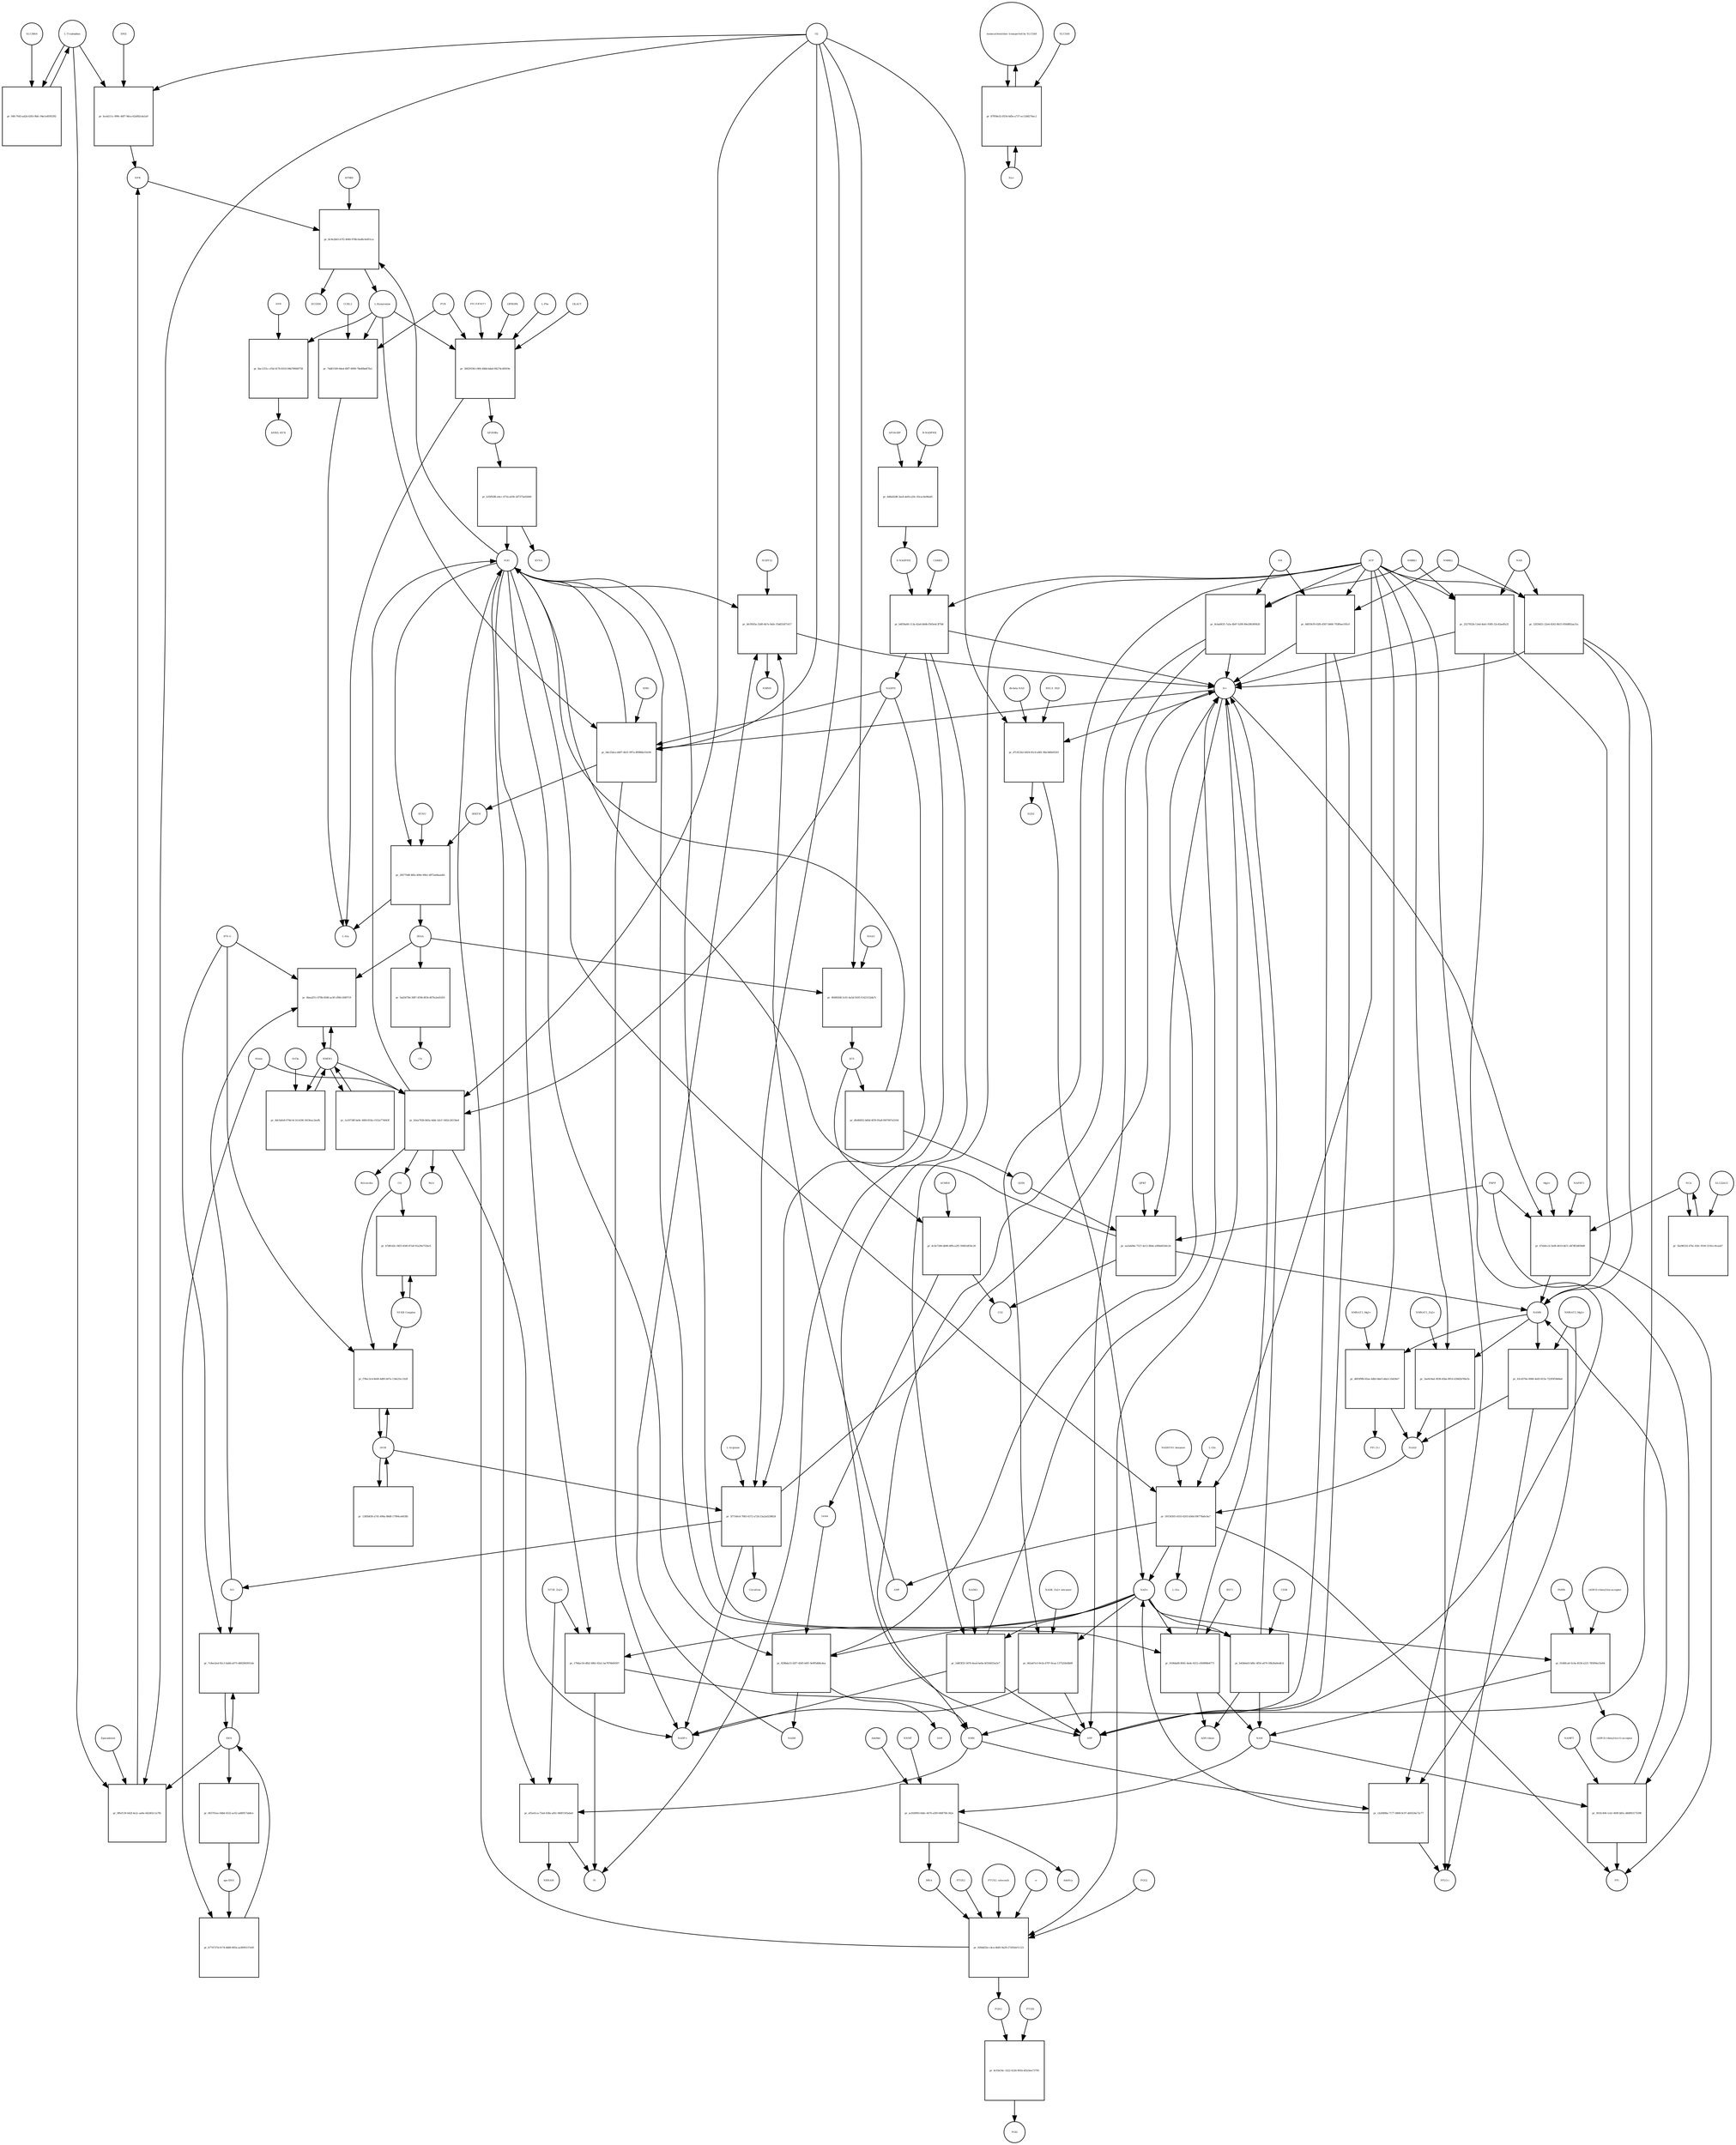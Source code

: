 strict digraph  {
"L-Tryptophan" [annotation="urn_miriam_obo.chebi_CHEBI%3A57912", bipartite=0, cls="simple chemical", fontsize=4, label="L-Tryptophan", shape=circle];
"pr_04fc7643-ad2d-4303-9bfc-94e1e8595292" [annotation="", bipartite=1, cls=process, fontsize=4, label="pr_04fc7643-ad2d-4303-9bfc-94e1e8595292", shape=square];
SLC36A4 [annotation=urn_miriam_uniprot_Q6YBV0, bipartite=0, cls=macromolecule, fontsize=4, label=SLC36A4, shape=circle];
"pr_bceb211c-999c-46f7-9dca-62af82cda1a9" [annotation="", bipartite=1, cls=process, fontsize=4, label="pr_bceb211c-999c-46f7-9dca-62af82cda1a9", shape=square];
NFK [annotation="urn_miriam_obo.chebi_CHEBI%3A18377", bipartite=0, cls="simple chemical", fontsize=4, label=NFK, shape=circle];
IDO2 [annotation=urn_miriam_uniprot_Q6ZQW0, bipartite=0, cls=macromolecule, fontsize=4, label=IDO2, shape=circle];
O2 [annotation="urn_miriam_obo.chebi_CHEBI%3A15379", bipartite=0, cls="simple chemical", fontsize=4, label=O2, shape=circle];
"pr_0ffef130-b42f-4e2c-ae6e-0d2402c1a7fb" [annotation="", bipartite=1, cls=process, fontsize=4, label="pr_0ffef130-b42f-4e2c-ae6e-0d2402c1a7fb", shape=square];
IDO1 [annotation=urn_miriam_uniprot_P14902, bipartite=0, cls=complex, fontsize=4, label=IDO1, shape=circle];
Epacadostat [annotation="", bipartite=0, cls="simple chemical", fontsize=4, label=Epacadostat, shape=circle];
"pr_8c9e2b63-b7f2-4940-978b-6ad6c0e851ca" [annotation="", bipartite=1, cls=process, fontsize=4, label="pr_8c9e2b63-b7f2-4940-978b-6ad6c0e851ca", shape=square];
"L-Kynurenine" [annotation="urn_miriam_obo.chebi_CHEBI%3A16946", bipartite=0, cls="simple chemical", fontsize=4, label="L-Kynurenine", shape=circle];
AFMID [annotation=urn_miriam_uniprot_Q63HM1, bipartite=0, cls=macromolecule, fontsize=4, label=AFMID, shape=circle];
H2O [annotation="urn_miriam_obo.chebi_CHEBI%3A15377", bipartite=0, cls="simple chemical", fontsize=4, label=H2O, shape=circle];
HCOOH [annotation="urn_miriam_obo.chebi_CHEBI%3A30751", bipartite=0, cls="simple chemical", fontsize=4, label=HCOOH, shape=circle];
"pr_5602919d-c966-49dd-bda6-84274c40919e" [annotation="", bipartite=1, cls=process, fontsize=4, label="pr_5602919d-c966-49dd-bda6-84274c40919e", shape=square];
"AP-DOBu" [annotation="urn_miriam_obo.chebi_CHEBI%3A17442", bipartite=0, cls="simple chemical", fontsize=4, label="AP-DOBu", shape=circle];
"PXLP-KYAT1" [annotation="urn_miriam_uniprot_Q16773|urn_miriam_obo.chebi_CHEBI%3A18405", bipartite=0, cls="complex multimer", fontsize=4, label="PXLP-KYAT1", shape=circle];
I3PROPA [annotation="urn_miriam_obo.chebi_CHEBI%3A43580", bipartite=0, cls=macromolecule, fontsize=4, label=I3PROPA, shape=circle];
"L-Phe" [annotation="urn_miriam_obo.chebi_CHEBI%3A58095", bipartite=0, cls="simple chemical", fontsize=4, label="L-Phe", shape=circle];
I3LACT [annotation="urn_miriam_obo.chebi_CHEBI%3A55528", bipartite=0, cls=macromolecule, fontsize=4, label=I3LACT, shape=circle];
PYR [annotation="urn_miriam_obo.chebi_CHEBI%3A15361", bipartite=0, cls="simple chemical", fontsize=4, label=PYR, shape=circle];
"L-Ala" [annotation="urn_miriam_obo.chebi_CHEBI%3A57972", bipartite=0, cls="simple chemical", fontsize=4, label="L-Ala", shape=circle];
"pr_74d01509-64ed-49f7-8090-78e80bd47fa1" [annotation="", bipartite=1, cls=process, fontsize=4, label="pr_74d01509-64ed-49f7-8090-78e80bd47fa1", shape=square];
CCBL2 [annotation=urn_miriam_uniprot_Q6YP21, bipartite=0, cls="macromolecule multimer", fontsize=4, label=CCBL2, shape=circle];
"pr_b35f928f-e4cc-471b-a036-3d7375a92606" [annotation="", bipartite=1, cls=process, fontsize=4, label="pr_b35f928f-e4cc-471b-a036-3d7375a92606", shape=square];
KYNA [annotation="urn_miriam_obo.chebi_CHEBI%3A18344", bipartite=0, cls="simple chemical", fontsize=4, label=KYNA, shape=circle];
"pr_0dc25dce-dd07-4b31-997a-8f986bc01e94" [annotation="", bipartite=1, cls=process, fontsize=4, label="pr_0dc25dce-dd07-4b31-997a-8f986bc01e94", shape=square];
"3HKYN" [annotation="urn_miriam_obo.chebi_CHEBI%3A17380", bipartite=0, cls="simple chemical", fontsize=4, label="3HKYN", shape=circle];
KMO [annotation=urn_miriam_uniprot_O15229, bipartite=0, cls=macromolecule, fontsize=4, label=KMO, shape=circle];
NADPH [annotation="urn_miriam_obo.chebi_CHEBI%3A16474", bipartite=0, cls="simple chemical", fontsize=4, label=NADPH, shape=circle];
"H+" [annotation="urn_miriam_obo.chebi_CHEBI%3A15378", bipartite=0, cls="simple chemical", fontsize=4, label="H+", shape=circle];
"NADP+" [annotation="urn_miriam_obo.chebi_CHEBI%3A18009", bipartite=0, cls="simple chemical", fontsize=4, label="NADP+", shape=circle];
"pr_2fb770d8-46fa-400e-90b1-d972a64aaeb5" [annotation="", bipartite=1, cls=process, fontsize=4, label="pr_2fb770d8-46fa-400e-90b1-d972a64aaeb5", shape=square];
"3HAA" [annotation="urn_miriam_obo.chebi_CHEBI%3A15793", bipartite=0, cls="simple chemical", fontsize=4, label="3HAA", shape=circle];
KYNU [annotation=urn_miriam_uniprot_Q16719, bipartite=0, cls="macromolecule multimer", fontsize=4, label=KYNU, shape=circle];
"pr_0fd49208-5c01-4a5d-9105-f1423152da7c" [annotation="", bipartite=1, cls=process, fontsize=4, label="pr_0fd49208-5c01-4a5d-9105-f1423152da7c", shape=square];
ACS [annotation="urn_miriam_obo.chebi_CHEBI%3A29044", bipartite=0, cls="simple chemical", fontsize=4, label=ACS, shape=circle];
HAAO [annotation=urn_miriam_uniprot_P46952, bipartite=0, cls=macromolecule, fontsize=4, label=HAAO, shape=circle];
"pr_dc4e7286-db96-4ffb-a2f5-59481df54c26" [annotation="", bipartite=1, cls=process, fontsize=4, label="pr_dc4e7286-db96-4ffb-a2f5-59481df54c26", shape=square];
"2AMA" [annotation="urn_miriam_obo.chebi_CHEBI%3A15745", bipartite=0, cls="simple chemical", fontsize=4, label="2AMA", shape=circle];
ACMSD [annotation=urn_miriam_uniprot_Q8TDX5, bipartite=0, cls="macromolecule multimer", fontsize=4, label=ACMSD, shape=circle];
CO2 [annotation="urn_miriam_obo.chebi_CHEBI%3A16526", bipartite=0, cls="simple chemical", fontsize=4, label=CO2, shape=circle];
"pr_829bda15-02f7-4505-b0f1-9e9f5d68cdea" [annotation="", bipartite=1, cls=process, fontsize=4, label="pr_829bda15-02f7-4505-b0f1-9e9f5d68cdea", shape=square];
"2AM" [annotation="urn_miriam_obo.chebi_CHEBI%3A16886", bipartite=0, cls="simple chemical", fontsize=4, label="2AM", shape=circle];
"NAD+" [annotation="urn_miriam_obo.chebi_CHEBI%3A57540", bipartite=0, cls="simple chemical", fontsize=4, label="NAD+", shape=circle];
NADH [annotation="urn_miriam_obo.chebi_CHEBI%3A57945", bipartite=0, cls="simple chemical", fontsize=4, label=NADH, shape=circle];
"pr_dfe86852-b60d-4f39-95a8-f497007a5164" [annotation="", bipartite=1, cls=process, fontsize=4, label="pr_dfe86852-b60d-4f39-95a8-f497007a5164", shape=square];
QUIN [annotation="urn_miriam_obo.chebi_CHEBI%3A16675", bipartite=0, cls="simple chemical", fontsize=4, label=QUIN, shape=circle];
"pr_8ac1251c-cf5d-4176-8310-04b70f669758" [annotation="", bipartite=1, cls=process, fontsize=4, label="pr_8ac1251c-cf5d-4176-8310-04b70f669758", shape=square];
AHR [annotation=urn_miriam_uniprot_P35869, bipartite=0, cls=macromolecule, fontsize=4, label=AHR, shape=circle];
"AHR/L-KYN" [annotation="", bipartite=0, cls=complex, fontsize=4, label="AHR/L-KYN", shape=circle];
"pr_7c8ee2ed-92c3-4a8d-a075-d692963051de" [annotation="", bipartite=1, cls=process, fontsize=4, label="pr_7c8ee2ed-92c3-4a8d-a075-d692963051de", shape=square];
NO [annotation="urn_miriam_obo.chebi_CHEBI%3A16480", bipartite=0, cls="simple chemical", fontsize=4, label=NO, shape=circle];
"IFN-G" [annotation=urn_miriam_uniprot_Q14609, bipartite=0, cls=macromolecule, fontsize=4, label="IFN-G", shape=circle];
iNOS [annotation=urn_miriam_uniprot_P35228, bipartite=0, cls=macromolecule, fontsize=4, label=iNOS, shape=circle];
"pr_f78ec3c4-8e60-4d95-b07a-134e25cc1b3f" [annotation="", bipartite=1, cls=process, fontsize=4, label="pr_f78ec3c4-8e60-4d95-b07a-134e25cc1b3f", shape=square];
"Nf-KB Complex" [annotation="urn_miriam_uniprot_P19838|urn_miriam_uniprot_Q04206|urn_miriam_uniprot_Q00653", bipartite=0, cls=complex, fontsize=4, label="Nf-KB Complex", shape=circle];
CO [annotation="urn_miriam_obo.chebi_CHEBI%3A17245", bipartite=0, cls="simple chemical", fontsize=4, label=CO, shape=circle];
"L-Arginine" [annotation="urn_miriam_obo.chebi_CHEBI%3A16467", bipartite=0, cls="simple chemical", fontsize=4, label="L-Arginine", shape=circle];
"pr_5f7140cd-7083-4372-a72d-23a2a0238624" [annotation="", bipartite=1, cls=process, fontsize=4, label="pr_5f7140cd-7083-4372-a72d-23a2a0238624", shape=square];
Citrulline [annotation="urn_miriam_obo.chebi_CHEBI%3A16349", bipartite=0, cls="simple chemical", fontsize=4, label=Citrulline, shape=circle];
"pr_1385b830-a741-496a-88d8-17994ce603fb" [annotation="", bipartite=1, cls=process, fontsize=4, label="pr_1385b830-a741-496a-88d8-17994ce603fb", shape=square];
"pr_063701ee-0dbd-4532-ac62-ad4f817ab8ce" [annotation="", bipartite=1, cls=process, fontsize=4, label="pr_063701ee-0dbd-4532-ac62-ad4f817ab8ce", shape=square];
"apo-IDO1" [annotation=urn_miriam_uniprot_P14902, bipartite=0, cls=macromolecule, fontsize=4, label="apo-IDO1", shape=circle];
"R-NADPHX" [annotation="urn_miriam_obo.chebi_CHEBI%3A64085", bipartite=0, cls="simple chemical", fontsize=4, label="R-NADPHX", shape=circle];
"pr_6d8a82d8-3aa4-4ef4-a20c-93cac6e96ed5" [annotation="", bipartite=1, cls=process, fontsize=4, label="pr_6d8a82d8-3aa4-4ef4-a20c-93cac6e96ed5", shape=square];
"S-NADPHX" [annotation="urn_miriam_obo.chebi_CHEBI%3A64084", bipartite=0, cls="simple chemical", fontsize=4, label="S-NADPHX", shape=circle];
APOA1BP [annotation=urn_miriam_uniprot_O95544, bipartite=0, cls="macromolecule multimer", fontsize=4, label=APOA1BP, shape=circle];
"pr_b4f56a66-113a-42a6-bb0b-f565e4c3f7b8" [annotation="", bipartite=1, cls=process, fontsize=4, label="pr_b4f56a66-113a-42a6-bb0b-f565e4c3f7b8", shape=square];
CARKD [annotation=urn_miriam_uniprot_Q8IW45, bipartite=0, cls=macromolecule, fontsize=4, label=CARKD, shape=circle];
ATP [annotation="urn_miriam_obo.chebi_CHEBI%3A30616", bipartite=0, cls="simple chemical", fontsize=4, label=ATP, shape=circle];
ADP [annotation="urn_miriam_obo.chebi_CHEBI%3A456216", bipartite=0, cls="simple chemical", fontsize=4, label=ADP, shape=circle];
Pi [annotation="urn_miriam_obo.chebi_CHEBI%3A18367", bipartite=0, cls="simple chemical", fontsize=4, label=Pi, shape=circle];
"pr_1d6f3f25-5676-4ea4-be9a-bf104023a5e7" [annotation="", bipartite=1, cls=process, fontsize=4, label="pr_1d6f3f25-5676-4ea4-be9a-bf104023a5e7", shape=square];
NADK2 [annotation=urn_miriam_uniprot_Q4G0N4, bipartite=0, cls="macromolecule multimer", fontsize=4, label=NADK2, shape=circle];
NAMN [annotation="urn_miriam_obo.chebi_CHEBI%3A15763", bipartite=0, cls="simple chemical", fontsize=4, label=NAMN, shape=circle];
"pr_d693f9fb-65ae-4db3-bbe5-dda1c1b436e7" [annotation="", bipartite=1, cls=process, fontsize=4, label="pr_d693f9fb-65ae-4db3-bbe5-dda1c1b436e7", shape=square];
NAAD [annotation="urn_miriam_obo.chebi_CHEBI%3A18304", bipartite=0, cls="simple chemical", fontsize=4, label=NAAD, shape=circle];
"NMNAT3_Mg2+" [annotation="urn_miriam_uniprot_Q96T66|urn_miriam_obo.chebi_CHEBI%3A18420", bipartite=0, cls="complex multimer", fontsize=4, label="NMNAT3_Mg2+", shape=circle];
"PPi (3-)" [annotation="urn_miriam_obo.chebi_CHEBI%3A33019", bipartite=0, cls="simple chemical", fontsize=4, label="PPi (3-)", shape=circle];
"pr_63c4576e-0060-4e83-815e-72295f58d4a6" [annotation="", bipartite=1, cls=process, fontsize=4, label="pr_63c4576e-0060-4e83-815e-72295f58d4a6", shape=square];
"NMNAT2_Mg2+" [annotation="urn_miriam_uniprot_Q9BZQ4|urn_miriam_obo.chebi_CHEBI%3A18420", bipartite=0, cls=complex, fontsize=4, label="NMNAT2_Mg2+", shape=circle];
"PPi(3-)" [annotation="urn_miriam_obo.chebi_CHEBI%3A33019", bipartite=0, cls="simple chemical", fontsize=4, label="PPi(3-)", shape=circle];
NAR [annotation="urn_miriam_obo.chebi_CHEBI%3A58527", bipartite=0, cls="simple chemical", fontsize=4, label=NAR, shape=circle];
"pr_2527922b-13ed-4ab1-9385-52c42aeffa31" [annotation="", bipartite=1, cls=process, fontsize=4, label="pr_2527922b-13ed-4ab1-9385-52c42aeffa31", shape=square];
NMRK1 [annotation=urn_miriam_uniprot_Q9NWW6, bipartite=0, cls=macromolecule, fontsize=4, label=NMRK1, shape=circle];
"pr_52f20d21-22e4-4242-8b15-050df82aa31a" [annotation="", bipartite=1, cls=process, fontsize=4, label="pr_52f20d21-22e4-4242-8b15-050df82aa31a", shape=square];
NMRK2 [annotation=urn_miriam_uniprot_Q9NPI5, bipartite=0, cls=macromolecule, fontsize=4, label=NMRK2, shape=circle];
"pr_59154305-4103-4203-b56d-f06778a6c8a7" [annotation="", bipartite=1, cls=process, fontsize=4, label="pr_59154305-4103-4203-b56d-f06778a6c8a7", shape=square];
"NADSYN1 hexamer" [annotation=urn_miriam_uniprot_Q6IA69, bipartite=0, cls="macromolecule multimer", fontsize=4, label="NADSYN1 hexamer", shape=circle];
"L-Gln" [annotation="urn_miriam_obo.chebi_CHEBI%3A58359", bipartite=0, cls="simple chemical", fontsize=4, label="L-Gln", shape=circle];
"L-Glu" [annotation="urn_miriam_obo.chebi_CHEBI%3A29985", bipartite=0, cls="simple chemical", fontsize=4, label="L-Glu", shape=circle];
AMP [annotation="urn_miriam_obo.chebi_CHEBI%3A16027", bipartite=0, cls="simple chemical", fontsize=4, label=AMP, shape=circle];
PPi [annotation="urn_miriam_obo.chebi_CHEBI%3A29888", bipartite=0, cls="simple chemical", fontsize=4, label=PPi, shape=circle];
NMN [annotation="urn_miriam_obo.chebi_CHEBI%3A14649", bipartite=0, cls="simple chemical", fontsize=4, label=NMN, shape=circle];
"pr_cb26898a-7177-4968-9c97-dd5024a72c77" [annotation="", bipartite=1, cls=process, fontsize=4, label="pr_cb26898a-7177-4968-9c97-dd5024a72c77", shape=square];
NR [annotation="urn_miriam_obo.chebi_CHEBI%3A15927", bipartite=0, cls="simple chemical", fontsize=4, label=NR, shape=circle];
"pr_8cba0635-7a5e-4b97-b39f-89e286300420" [annotation="", bipartite=1, cls=process, fontsize=4, label="pr_8cba0635-7a5e-4b97-b39f-89e286300420", shape=square];
"pr_0d059cf9-02f6-4567-b066-793f6ee195c0" [annotation="", bipartite=1, cls=process, fontsize=4, label="pr_0d059cf9-02f6-4567-b066-793f6ee195c0", shape=square];
NCA [annotation="urn_miriam_obo.chebi_CHEBI%3A32544", bipartite=0, cls="simple chemical", fontsize=4, label=NCA, shape=circle];
"pr_47eb0ccb-5e06-4610-bb7c-d478f3d058d9" [annotation="", bipartite=1, cls=process, fontsize=4, label="pr_47eb0ccb-5e06-4610-bb7c-d478f3d058d9", shape=square];
NAPRT1 [annotation=urn_miriam_uniprot_Q6XQN6, bipartite=0, cls="macromolecule multimer", fontsize=4, label=NAPRT1, shape=circle];
"Mg2+" [annotation="urn_miriam_obo.chebi_CHEBI%3A18420", bipartite=0, cls="simple chemical", fontsize=4, label="Mg2+", shape=circle];
PRPP [annotation="urn_miriam_obo.chebi_CHEBI%3A17111", bipartite=0, cls="simple chemical", fontsize=4, label=PRPP, shape=circle];
"pr_01d6fca6-5c0a-4534-a221-785f94a15e64" [annotation="", bipartite=1, cls=process, fontsize=4, label="pr_01d6fca6-5c0a-4534-a221-785f94a15e64", shape=square];
NAM [annotation="urn_miriam_obo.chebi_CHEBI%3A17154", bipartite=0, cls="simple chemical", fontsize=4, label=NAM, shape=circle];
PARPs [annotation="urn_miriam_uniprot_Q8N5Y8|urn_miriam_uniprot_Q53GL7|urn_miriam_uniprot_Q8IXQ6", bipartite=0, cls=macromolecule, fontsize=4, label=PARPs, shape=circle];
"(ADP-D-ribosyl)(n)-acceptor" [annotation="urn_miriam_obo.chebi_CHEBI%3A133202", bipartite=0, cls="simple chemical", fontsize=4, label="(ADP-D-ribosyl)(n)-acceptor", shape=circle];
"(ADP-D-ribosyl)(n+1)-acceptor" [annotation="urn_miriam_obo.chebi_CHEBI%3A133203", bipartite=0, cls="simple chemical", fontsize=4, label="(ADP-D-ribosyl)(n+1)-acceptor", shape=circle];
"pr_001fc494-1cb1-469f-b85c-d8d993175598" [annotation="", bipartite=1, cls=process, fontsize=4, label="pr_001fc494-1cb1-469f-b85c-d8d993175598", shape=square];
NAMPT [annotation=urn_miriam_uniprot_P43490, bipartite=0, cls=macromolecule, fontsize=4, label=NAMPT, shape=circle];
"pr_ac820993-64dc-4476-a5f9-046f70fc342e" [annotation="", bipartite=1, cls=process, fontsize=4, label="pr_ac820993-64dc-4476-a5f9-046f70fc342e", shape=square];
MNA [annotation="urn_miriam_obo.chebi_CHEBI%3A16797", bipartite=0, cls="simple chemical", fontsize=4, label=MNA, shape=circle];
NNMT [annotation=urn_miriam_uniprot_P40261, bipartite=0, cls=macromolecule, fontsize=4, label=NNMT, shape=circle];
AdoMet [annotation="urn_miriam_obo.chebi_CHEBI%3A15414", bipartite=0, cls="simple chemical", fontsize=4, label=AdoMet, shape=circle];
AdoHcy [annotation="urn_miriam_obo.chebi_CHEBI%3A16680", bipartite=0, cls="simple chemical", fontsize=4, label=AdoHcy, shape=circle];
"pr_aa3ab04e-7527-4e12-8b4e-a90bd41b6c2b" [annotation="", bipartite=1, cls=process, fontsize=4, label="pr_aa3ab04e-7527-4e12-8b4e-a90bd41b6c2b", shape=square];
QPRT [annotation=urn_miriam_uniprot_Q15274, bipartite=0, cls=macromolecule, fontsize=4, label=QPRT, shape=circle];
"pr_062a67e3-9e1b-4797-8caa-137525fe8b09" [annotation="", bipartite=1, cls=process, fontsize=4, label="pr_062a67e3-9e1b-4797-8caa-137525fe8b09", shape=square];
"NADK_Zn2+ tetramer" [annotation="urn_miriam_uniprot_O95544|urn_miriam_obo.chebi_CHEBI%3A29105", bipartite=0, cls="complex multimer", fontsize=4, label="NADK_Zn2+ tetramer", shape=circle];
"pr_9106daf8-8041-4ede-9212-cf60998e6771" [annotation="", bipartite=1, cls=process, fontsize=4, label="pr_9106daf8-8041-4ede-9212-cf60998e6771", shape=square];
"ADP-ribose" [annotation="urn_miriam_obo.chebi_CHEBI%3A57967", bipartite=0, cls="simple chemical", fontsize=4, label="ADP-ribose", shape=circle];
BST1 [annotation=urn_miriam_uniprot_Q10588, bipartite=0, cls="macromolecule multimer", fontsize=4, label=BST1, shape=circle];
"pr_b45b0a63-bf6c-4f54-a870-50b26a0edfcb" [annotation="", bipartite=1, cls=process, fontsize=4, label="pr_b45b0a63-bf6c-4f54-a870-50b26a0edfcb", shape=square];
CD38 [annotation=urn_miriam_uniprot_P28907, bipartite=0, cls=macromolecule, fontsize=4, label=CD38, shape=circle];
"dh-beta-NAD" [annotation="urn_miriam_obo.chebi_CHEBI%3A90171|urn_miriam_obo.chebi_CHEBI%3A90174", bipartite=0, cls="simple chemical", fontsize=4, label="dh-beta-NAD", shape=circle];
"pr_d7c812b2-b924-45c9-a9d1-90e346b93261" [annotation="", bipartite=1, cls=process, fontsize=4, label="pr_d7c812b2-b924-45c9-a9d1-90e346b93261", shape=square];
H2O2 [annotation="urn_miriam_obo.chebi_CHEBI%3A16240", bipartite=0, cls="simple chemical", fontsize=4, label=H2O2, shape=circle];
RNLS_FAD [annotation="urn_miriam_uniprot_Q5VYX0|urn_miriam_obo.chebi_CHEBI%3A16238", bipartite=0, cls=complex, fontsize=4, label=RNLS_FAD, shape=circle];
"pr_179dac50-dfb2-49b1-82a1-ba7876b00307" [annotation="", bipartite=1, cls=process, fontsize=4, label="pr_179dac50-dfb2-49b1-82a1-ba7876b00307", shape=square];
"NT5E_Zn2+" [annotation="urn_miriam_uniprot_P21589|urn_miriam_obo.chebi_CHEBI%3A29105", bipartite=0, cls="complex multimer", fontsize=4, label="NT5E_Zn2+", shape=circle];
"pr_ef5a41ca-73a4-438e-afb1-066f1505aba6" [annotation="", bipartite=1, cls=process, fontsize=4, label="pr_ef5a41ca-73a4-438e-afb1-066f1505aba6", shape=square];
NRNAM [annotation="urn_miriam_obo.chebi_CHEBI%3A15927", bipartite=0, cls="simple chemical", fontsize=4, label=NRNAM, shape=circle];
"pr_5b296332-47bc-45fc-9100-3192cc9caab7" [annotation="", bipartite=1, cls=process, fontsize=4, label="pr_5b296332-47bc-45fc-9100-3192cc9caab7", shape=square];
SLC22A13 [annotation=urn_miriam_uniprot_Q9Y226, bipartite=0, cls=macromolecule, fontsize=4, label=SLC22A13, shape=circle];
"pr_bfc9565a-32d0-4b7e-9a0c-f5dd33d71417" [annotation="", bipartite=1, cls=process, fontsize=4, label="pr_bfc9565a-32d0-4b7e-9a0c-f5dd33d71417", shape=square];
NMNH [annotation="urn_miriam_obo.chebi_CHEBI%3A74452", bipartite=0, cls="simple chemical", fontsize=4, label=NMNH, shape=circle];
NUDT12 [annotation=urn_miriam_uniprot_Q9BQG2, bipartite=0, cls=macromolecule, fontsize=4, label=NUDT12, shape=circle];
"pr_3ae9c8ad-3038-45ba-8914-439d2b76bcfa" [annotation="", bipartite=1, cls=process, fontsize=4, label="pr_3ae9c8ad-3038-45ba-8914-439d2b76bcfa", shape=square];
"NMNAT1_Zn2+" [annotation="urn_miriam_uniprot_Q9HAN9|urn_miriam_obo.chebi_CHEBI%3A29105", bipartite=0, cls="complex multimer", fontsize=4, label="NMNAT1_Zn2+", shape=circle];
PGG2 [annotation="urn_miriam_obo.chebi_CHEBI%3A27647", bipartite=0, cls="simple chemical", fontsize=4, label=PGG2, shape=circle];
"pr_9284d32e-c4ca-4b85-9a29-27203eb7c123" [annotation="", bipartite=1, cls=process, fontsize=4, label="pr_9284d32e-c4ca-4b85-9a29-27203eb7c123", shape=square];
PGH2 [annotation="urn_miriam_obo.chebi_CHEBI%3A15554", bipartite=0, cls="simple chemical", fontsize=4, label=PGH2, shape=circle];
PTGS2 [annotation=urn_miriam_uniprot_P35354, bipartite=0, cls="macromolecule multimer", fontsize=4, label=PTGS2, shape=circle];
PTCS2_celecoxib [annotation="urn_miriam_uniprot_P35354|urn_miriam_obo.chebi_CHEBI%3A41423", bipartite=0, cls=complex, fontsize=4, label=PTCS2_celecoxib, shape=circle];
"e-" [annotation="urn_miriam_obo.chebi_CHEBI%3A10545", bipartite=0, cls="simple chemical", fontsize=4, label="e-", shape=circle];
"pr_6c93e54c-3222-4326-901b-df3cbee73795" [annotation="", bipartite=1, cls=process, fontsize=4, label="pr_6c93e54c-3222-4326-901b-df3cbee73795", shape=square];
PGI2 [annotation="urn_miriam_obo.chebi_CHEBI%3A15552", bipartite=0, cls="simple chemical", fontsize=4, label=PGI2, shape=circle];
PTGIS [annotation=urn_miriam_uniprot_Q16647, bipartite=0, cls=macromolecule, fontsize=4, label=PTGIS, shape=circle];
"monocarboxylates transported by SLC5A8" [annotation="", bipartite=0, cls="simple chemical", fontsize=4, label="monocarboxylates transported by SLC5A8", shape=circle];
"pr_87958e32-0554-4d5e-a737-ec12d4274ec2" [annotation="", bipartite=1, cls=process, fontsize=4, label="pr_87958e32-0554-4d5e-a737-ec12d4274ec2", shape=square];
SLC5A8 [annotation=urn_miriam_uniprot_Q8N695, bipartite=0, cls=macromolecule, fontsize=4, label=SLC5A8, shape=circle];
"Na+" [annotation="urn_miriam_obo.chebi_CHEBI%3A29101", bipartite=0, cls="simple chemical", fontsize=4, label="Na+", shape=circle];
HMOX1 [annotation="", bipartite=0, cls=macromolecule, fontsize=4, label=HMOX1, shape=circle];
"pr_6bea2f11-679b-4506-ac9f-cf90c1849719" [annotation="", bipartite=1, cls=process, fontsize=4, label="pr_6bea2f11-679b-4506-ac9f-cf90c1849719", shape=square];
"pr_1a10738f-be8c-46fd-810a-c552a774043f" [annotation="", bipartite=1, cls=process, fontsize=4, label="pr_1a10738f-be8c-46fd-810a-c552a774043f", shape=square];
Heme [annotation="urn_miriam_obo.chebi_CHEBI%3A30413", bipartite=0, cls="simple chemical", fontsize=4, label=Heme, shape=circle];
"pr_b5ea792b-8d3a-4ddc-b2cf-1602c2615be4" [annotation="", bipartite=1, cls=process, fontsize=4, label="pr_b5ea792b-8d3a-4ddc-b2cf-1602c2615be4", shape=square];
Biliverdin [annotation="urn_miriam_obo.chebi_CHEBI%3A17033", bipartite=0, cls="simple chemical", fontsize=4, label=Biliverdin, shape=circle];
"Fe2+" [annotation="urn_miriam_obo.chebi_CHEBI%3A29033", bipartite=0, cls="simple chemical", fontsize=4, label="Fe2+", shape=circle];
"pr_4dc0afe8-074d-4c14-b196-3419eac2eefb" [annotation="", bipartite=1, cls=process, fontsize=4, label="pr_4dc0afe8-074d-4c14-b196-3419eac2eefb", shape=square];
Orf3a [annotation="urn_miriam_ncbiprotein_BCD58754|urn_miriam_uniprot_P0DTC3", bipartite=0, cls=macromolecule, fontsize=4, label=Orf3a, shape=circle];
"pr_b7d81d2c-f403-4540-87a8-91a29a752bc0" [annotation="", bipartite=1, cls=process, fontsize=4, label="pr_b7d81d2c-f403-4540-87a8-91a29a752bc0", shape=square];
"pr_b774727d-0174-4b80-805a-ac8095157e05" [annotation="", bipartite=1, cls=process, fontsize=4, label="pr_b774727d-0174-4b80-805a-ac8095157e05", shape=square];
"pr_3ad3479d-3087-4596-8f34-d07fa2ed1d10" [annotation="", bipartite=1, cls="omitted process", fontsize=4, label="pr_3ad3479d-3087-4596-8f34-d07fa2ed1d10", shape=square];
CA [annotation="", bipartite=0, cls="simple chemical", fontsize=4, label=CA, shape=circle];
"L-Tryptophan" -> "pr_04fc7643-ad2d-4303-9bfc-94e1e8595292"  [annotation="", interaction_type=consumption];
"L-Tryptophan" -> "pr_bceb211c-999c-46f7-9dca-62af82cda1a9"  [annotation="", interaction_type=consumption];
"L-Tryptophan" -> "pr_0ffef130-b42f-4e2c-ae6e-0d2402c1a7fb"  [annotation="", interaction_type=consumption];
"pr_04fc7643-ad2d-4303-9bfc-94e1e8595292" -> "L-Tryptophan"  [annotation="", interaction_type=production];
SLC36A4 -> "pr_04fc7643-ad2d-4303-9bfc-94e1e8595292"  [annotation="", interaction_type=catalysis];
"pr_bceb211c-999c-46f7-9dca-62af82cda1a9" -> NFK  [annotation="", interaction_type=production];
NFK -> "pr_8c9e2b63-b7f2-4940-978b-6ad6c0e851ca"  [annotation="", interaction_type=consumption];
IDO2 -> "pr_bceb211c-999c-46f7-9dca-62af82cda1a9"  [annotation="", interaction_type=catalysis];
O2 -> "pr_bceb211c-999c-46f7-9dca-62af82cda1a9"  [annotation="", interaction_type=consumption];
O2 -> "pr_0ffef130-b42f-4e2c-ae6e-0d2402c1a7fb"  [annotation="", interaction_type=consumption];
O2 -> "pr_0dc25dce-dd07-4b31-997a-8f986bc01e94"  [annotation="", interaction_type=consumption];
O2 -> "pr_0fd49208-5c01-4a5d-9105-f1423152da7c"  [annotation="", interaction_type=consumption];
O2 -> "pr_5f7140cd-7083-4372-a72d-23a2a0238624"  [annotation="", interaction_type=consumption];
O2 -> "pr_d7c812b2-b924-45c9-a9d1-90e346b93261"  [annotation="", interaction_type=consumption];
O2 -> "pr_b5ea792b-8d3a-4ddc-b2cf-1602c2615be4"  [annotation="", interaction_type=consumption];
"pr_0ffef130-b42f-4e2c-ae6e-0d2402c1a7fb" -> NFK  [annotation="", interaction_type=production];
IDO1 -> "pr_0ffef130-b42f-4e2c-ae6e-0d2402c1a7fb"  [annotation="urn_miriam_pubmed_29531094|urn_miriam_pubmed_28523098|urn_miriam_pubmed_30338242|urn_miriam_pubmed_32292563", interaction_type=catalysis];
IDO1 -> "pr_7c8ee2ed-92c3-4a8d-a075-d692963051de"  [annotation="", interaction_type=consumption];
IDO1 -> "pr_063701ee-0dbd-4532-ac62-ad4f817ab8ce"  [annotation="", interaction_type=consumption];
Epacadostat -> "pr_0ffef130-b42f-4e2c-ae6e-0d2402c1a7fb"  [annotation="urn_miriam_pubmed_29531094|urn_miriam_pubmed_28523098|urn_miriam_pubmed_30338242|urn_miriam_pubmed_32292563", interaction_type=inhibition];
"pr_8c9e2b63-b7f2-4940-978b-6ad6c0e851ca" -> "L-Kynurenine"  [annotation="", interaction_type=production];
"pr_8c9e2b63-b7f2-4940-978b-6ad6c0e851ca" -> HCOOH  [annotation="", interaction_type=production];
"L-Kynurenine" -> "pr_5602919d-c966-49dd-bda6-84274c40919e"  [annotation="", interaction_type=consumption];
"L-Kynurenine" -> "pr_74d01509-64ed-49f7-8090-78e80bd47fa1"  [annotation="", interaction_type=consumption];
"L-Kynurenine" -> "pr_0dc25dce-dd07-4b31-997a-8f986bc01e94"  [annotation="", interaction_type=consumption];
"L-Kynurenine" -> "pr_8ac1251c-cf5d-4176-8310-04b70f669758"  [annotation="", interaction_type=consumption];
AFMID -> "pr_8c9e2b63-b7f2-4940-978b-6ad6c0e851ca"  [annotation=urn_miriam_pubmed_29531094, interaction_type=catalysis];
H2O -> "pr_8c9e2b63-b7f2-4940-978b-6ad6c0e851ca"  [annotation="", interaction_type=consumption];
H2O -> "pr_2fb770d8-46fa-400e-90b1-d972a64aaeb5"  [annotation="", interaction_type=consumption];
H2O -> "pr_829bda15-02f7-4505-b0f1-9e9f5d68cdea"  [annotation="", interaction_type=consumption];
H2O -> "pr_59154305-4103-4203-b56d-f06778a6c8a7"  [annotation="", interaction_type=consumption];
H2O -> "pr_9106daf8-8041-4ede-9212-cf60998e6771"  [annotation="", interaction_type=consumption];
H2O -> "pr_b45b0a63-bf6c-4f54-a870-50b26a0edfcb"  [annotation="", interaction_type=consumption];
H2O -> "pr_179dac50-dfb2-49b1-82a1-ba7876b00307"  [annotation="", interaction_type=consumption];
H2O -> "pr_ef5a41ca-73a4-438e-afb1-066f1505aba6"  [annotation="", interaction_type=consumption];
H2O -> "pr_bfc9565a-32d0-4b7e-9a0c-f5dd33d71417"  [annotation="", interaction_type=consumption];
"pr_5602919d-c966-49dd-bda6-84274c40919e" -> "AP-DOBu"  [annotation="", interaction_type=production];
"pr_5602919d-c966-49dd-bda6-84274c40919e" -> "L-Ala"  [annotation="", interaction_type=production];
"AP-DOBu" -> "pr_b35f928f-e4cc-471b-a036-3d7375a92606"  [annotation="", interaction_type=consumption];
"PXLP-KYAT1" -> "pr_5602919d-c966-49dd-bda6-84274c40919e"  [annotation="", interaction_type=catalysis];
I3PROPA -> "pr_5602919d-c966-49dd-bda6-84274c40919e"  [annotation="", interaction_type=inhibition];
"L-Phe" -> "pr_5602919d-c966-49dd-bda6-84274c40919e"  [annotation="", interaction_type=inhibition];
I3LACT -> "pr_5602919d-c966-49dd-bda6-84274c40919e"  [annotation="", interaction_type=inhibition];
PYR -> "pr_5602919d-c966-49dd-bda6-84274c40919e"  [annotation="", interaction_type=consumption];
PYR -> "pr_74d01509-64ed-49f7-8090-78e80bd47fa1"  [annotation="", interaction_type=consumption];
"pr_74d01509-64ed-49f7-8090-78e80bd47fa1" -> "L-Ala"  [annotation="", interaction_type=production];
CCBL2 -> "pr_74d01509-64ed-49f7-8090-78e80bd47fa1"  [annotation="", interaction_type=catalysis];
"pr_b35f928f-e4cc-471b-a036-3d7375a92606" -> KYNA  [annotation="", interaction_type=production];
"pr_b35f928f-e4cc-471b-a036-3d7375a92606" -> H2O  [annotation="", interaction_type=production];
"pr_0dc25dce-dd07-4b31-997a-8f986bc01e94" -> "3HKYN"  [annotation="", interaction_type=production];
"pr_0dc25dce-dd07-4b31-997a-8f986bc01e94" -> H2O  [annotation="", interaction_type=production];
"pr_0dc25dce-dd07-4b31-997a-8f986bc01e94" -> "NADP+"  [annotation="", interaction_type=production];
"3HKYN" -> "pr_2fb770d8-46fa-400e-90b1-d972a64aaeb5"  [annotation="", interaction_type=consumption];
KMO -> "pr_0dc25dce-dd07-4b31-997a-8f986bc01e94"  [annotation="", interaction_type=catalysis];
NADPH -> "pr_0dc25dce-dd07-4b31-997a-8f986bc01e94"  [annotation="", interaction_type=consumption];
NADPH -> "pr_5f7140cd-7083-4372-a72d-23a2a0238624"  [annotation="", interaction_type=consumption];
NADPH -> "pr_b5ea792b-8d3a-4ddc-b2cf-1602c2615be4"  [annotation="", interaction_type=consumption];
"H+" -> "pr_0dc25dce-dd07-4b31-997a-8f986bc01e94"  [annotation="", interaction_type=consumption];
"H+" -> "pr_47eb0ccb-5e06-4610-bb7c-d478f3d058d9"  [annotation="", interaction_type=consumption];
"H+" -> "pr_aa3ab04e-7527-4e12-8b4e-a90bd41b6c2b"  [annotation="", interaction_type=consumption];
"H+" -> "pr_d7c812b2-b924-45c9-a9d1-90e346b93261"  [annotation="", interaction_type=consumption];
"H+" -> "pr_9284d32e-c4ca-4b85-9a29-27203eb7c123"  [annotation="", interaction_type=consumption];
"pr_2fb770d8-46fa-400e-90b1-d972a64aaeb5" -> "3HAA"  [annotation="", interaction_type=production];
"pr_2fb770d8-46fa-400e-90b1-d972a64aaeb5" -> "L-Ala"  [annotation="", interaction_type=production];
"3HAA" -> "pr_0fd49208-5c01-4a5d-9105-f1423152da7c"  [annotation="", interaction_type=consumption];
"3HAA" -> "pr_6bea2f11-679b-4506-ac9f-cf90c1849719"  [annotation="urn_miriam_pubmed_15249210|urn_miriam_pubmed_11287117|urn_miriam_pubmed_12706494", interaction_type=catalysis];
"3HAA" -> "pr_3ad3479d-3087-4596-8f34-d07fa2ed1d10"  [annotation="", interaction_type=consumption];
KYNU -> "pr_2fb770d8-46fa-400e-90b1-d972a64aaeb5"  [annotation="", interaction_type=catalysis];
"pr_0fd49208-5c01-4a5d-9105-f1423152da7c" -> ACS  [annotation="", interaction_type=production];
ACS -> "pr_dc4e7286-db96-4ffb-a2f5-59481df54c26"  [annotation="", interaction_type=consumption];
ACS -> "pr_dfe86852-b60d-4f39-95a8-f497007a5164"  [annotation="", interaction_type=consumption];
HAAO -> "pr_0fd49208-5c01-4a5d-9105-f1423152da7c"  [annotation="", interaction_type=catalysis];
"pr_dc4e7286-db96-4ffb-a2f5-59481df54c26" -> "2AMA"  [annotation="", interaction_type=production];
"pr_dc4e7286-db96-4ffb-a2f5-59481df54c26" -> CO2  [annotation="", interaction_type=production];
"2AMA" -> "pr_829bda15-02f7-4505-b0f1-9e9f5d68cdea"  [annotation="", interaction_type=consumption];
ACMSD -> "pr_dc4e7286-db96-4ffb-a2f5-59481df54c26"  [annotation="", interaction_type=catalysis];
"pr_829bda15-02f7-4505-b0f1-9e9f5d68cdea" -> "2AM"  [annotation="", interaction_type=production];
"pr_829bda15-02f7-4505-b0f1-9e9f5d68cdea" -> NADH  [annotation="", interaction_type=production];
"pr_829bda15-02f7-4505-b0f1-9e9f5d68cdea" -> "H+"  [annotation="", interaction_type=production];
"NAD+" -> "pr_829bda15-02f7-4505-b0f1-9e9f5d68cdea"  [annotation="", interaction_type=consumption];
"NAD+" -> "pr_1d6f3f25-5676-4ea4-be9a-bf104023a5e7"  [annotation="", interaction_type=consumption];
"NAD+" -> "pr_01d6fca6-5c0a-4534-a221-785f94a15e64"  [annotation="", interaction_type=consumption];
"NAD+" -> "pr_062a67e3-9e1b-4797-8caa-137525fe8b09"  [annotation="", interaction_type=consumption];
"NAD+" -> "pr_9106daf8-8041-4ede-9212-cf60998e6771"  [annotation="", interaction_type=consumption];
"NAD+" -> "pr_b45b0a63-bf6c-4f54-a870-50b26a0edfcb"  [annotation="", interaction_type=consumption];
"NAD+" -> "pr_179dac50-dfb2-49b1-82a1-ba7876b00307"  [annotation="", interaction_type=consumption];
NADH -> "pr_bfc9565a-32d0-4b7e-9a0c-f5dd33d71417"  [annotation="", interaction_type=consumption];
"pr_dfe86852-b60d-4f39-95a8-f497007a5164" -> QUIN  [annotation="", interaction_type=production];
"pr_dfe86852-b60d-4f39-95a8-f497007a5164" -> H2O  [annotation="", interaction_type=production];
QUIN -> "pr_aa3ab04e-7527-4e12-8b4e-a90bd41b6c2b"  [annotation="", interaction_type=consumption];
"pr_8ac1251c-cf5d-4176-8310-04b70f669758" -> "AHR/L-KYN"  [annotation="", interaction_type=production];
AHR -> "pr_8ac1251c-cf5d-4176-8310-04b70f669758"  [annotation="", interaction_type=consumption];
"pr_7c8ee2ed-92c3-4a8d-a075-d692963051de" -> IDO1  [annotation="", interaction_type=production];
NO -> "pr_7c8ee2ed-92c3-4a8d-a075-d692963051de"  [annotation="urn_miriam_pubmed_23476103|urn_miriam_pubmed_15249210|urn_miriam_pubmed_9126284", interaction_type=inhibition];
NO -> "pr_6bea2f11-679b-4506-ac9f-cf90c1849719"  [annotation="urn_miriam_pubmed_15249210|urn_miriam_pubmed_11287117|urn_miriam_pubmed_12706494", interaction_type=catalysis];
"IFN-G" -> "pr_7c8ee2ed-92c3-4a8d-a075-d692963051de"  [annotation="urn_miriam_pubmed_23476103|urn_miriam_pubmed_15249210|urn_miriam_pubmed_9126284", interaction_type=catalysis];
"IFN-G" -> "pr_f78ec3c4-8e60-4d95-b07a-134e25cc1b3f"  [annotation="urn_miriam_pubmed_9126284|urn_miriam_pubmed_15249210", interaction_type=catalysis];
"IFN-G" -> "pr_6bea2f11-679b-4506-ac9f-cf90c1849719"  [annotation="urn_miriam_pubmed_15249210|urn_miriam_pubmed_11287117|urn_miriam_pubmed_12706494", interaction_type=catalysis];
iNOS -> "pr_f78ec3c4-8e60-4d95-b07a-134e25cc1b3f"  [annotation="", interaction_type=consumption];
iNOS -> "pr_5f7140cd-7083-4372-a72d-23a2a0238624"  [annotation="urn_miriam_pubmed_15249210|urn_miriam_pubmed_11463332", interaction_type=catalysis];
iNOS -> "pr_1385b830-a741-496a-88d8-17994ce603fb"  [annotation="", interaction_type=consumption];
"pr_f78ec3c4-8e60-4d95-b07a-134e25cc1b3f" -> iNOS  [annotation="", interaction_type=production];
"Nf-KB Complex" -> "pr_f78ec3c4-8e60-4d95-b07a-134e25cc1b3f"  [annotation="urn_miriam_pubmed_9126284|urn_miriam_pubmed_15249210", interaction_type=catalysis];
"Nf-KB Complex" -> "pr_b7d81d2c-f403-4540-87a8-91a29a752bc0"  [annotation="", interaction_type=consumption];
CO -> "pr_f78ec3c4-8e60-4d95-b07a-134e25cc1b3f"  [annotation="urn_miriam_pubmed_9126284|urn_miriam_pubmed_15249210", interaction_type=inhibition];
CO -> "pr_b7d81d2c-f403-4540-87a8-91a29a752bc0"  [annotation=urn_miriam_pubmed_15249210, interaction_type=inhibition];
"L-Arginine" -> "pr_5f7140cd-7083-4372-a72d-23a2a0238624"  [annotation="", interaction_type=consumption];
"pr_5f7140cd-7083-4372-a72d-23a2a0238624" -> Citrulline  [annotation="", interaction_type=production];
"pr_5f7140cd-7083-4372-a72d-23a2a0238624" -> "NADP+"  [annotation="", interaction_type=production];
"pr_5f7140cd-7083-4372-a72d-23a2a0238624" -> "H+"  [annotation="", interaction_type=production];
"pr_5f7140cd-7083-4372-a72d-23a2a0238624" -> NO  [annotation="", interaction_type=production];
"pr_1385b830-a741-496a-88d8-17994ce603fb" -> iNOS  [annotation="", interaction_type=production];
"pr_063701ee-0dbd-4532-ac62-ad4f817ab8ce" -> "apo-IDO1"  [annotation="", interaction_type=production];
"apo-IDO1" -> "pr_b774727d-0174-4b80-805a-ac8095157e05"  [annotation="", interaction_type=consumption];
"R-NADPHX" -> "pr_6d8a82d8-3aa4-4ef4-a20c-93cac6e96ed5"  [annotation="", interaction_type=consumption];
"pr_6d8a82d8-3aa4-4ef4-a20c-93cac6e96ed5" -> "S-NADPHX"  [annotation="", interaction_type=production];
"S-NADPHX" -> "pr_b4f56a66-113a-42a6-bb0b-f565e4c3f7b8"  [annotation="", interaction_type=consumption];
APOA1BP -> "pr_6d8a82d8-3aa4-4ef4-a20c-93cac6e96ed5"  [annotation="", interaction_type=catalysis];
"pr_b4f56a66-113a-42a6-bb0b-f565e4c3f7b8" -> NADPH  [annotation="", interaction_type=production];
"pr_b4f56a66-113a-42a6-bb0b-f565e4c3f7b8" -> ADP  [annotation="", interaction_type=production];
"pr_b4f56a66-113a-42a6-bb0b-f565e4c3f7b8" -> "H+"  [annotation="", interaction_type=production];
"pr_b4f56a66-113a-42a6-bb0b-f565e4c3f7b8" -> Pi  [annotation="", interaction_type=production];
CARKD -> "pr_b4f56a66-113a-42a6-bb0b-f565e4c3f7b8"  [annotation="", interaction_type=catalysis];
ATP -> "pr_b4f56a66-113a-42a6-bb0b-f565e4c3f7b8"  [annotation="", interaction_type=consumption];
ATP -> "pr_1d6f3f25-5676-4ea4-be9a-bf104023a5e7"  [annotation="", interaction_type=consumption];
ATP -> "pr_d693f9fb-65ae-4db3-bbe5-dda1c1b436e7"  [annotation="", interaction_type=consumption];
ATP -> "pr_2527922b-13ed-4ab1-9385-52c42aeffa31"  [annotation="", interaction_type=consumption];
ATP -> "pr_52f20d21-22e4-4242-8b15-050df82aa31a"  [annotation="", interaction_type=consumption];
ATP -> "pr_59154305-4103-4203-b56d-f06778a6c8a7"  [annotation="", interaction_type=consumption];
ATP -> "pr_cb26898a-7177-4968-9c97-dd5024a72c77"  [annotation="", interaction_type=consumption];
ATP -> "pr_8cba0635-7a5e-4b97-b39f-89e286300420"  [annotation="", interaction_type=consumption];
ATP -> "pr_0d059cf9-02f6-4567-b066-793f6ee195c0"  [annotation="", interaction_type=consumption];
ATP -> "pr_062a67e3-9e1b-4797-8caa-137525fe8b09"  [annotation="", interaction_type=consumption];
ATP -> "pr_3ae9c8ad-3038-45ba-8914-439d2b76bcfa"  [annotation="", interaction_type=consumption];
"pr_1d6f3f25-5676-4ea4-be9a-bf104023a5e7" -> "NADP+"  [annotation="", interaction_type=production];
"pr_1d6f3f25-5676-4ea4-be9a-bf104023a5e7" -> ADP  [annotation="", interaction_type=production];
"pr_1d6f3f25-5676-4ea4-be9a-bf104023a5e7" -> "H+"  [annotation="", interaction_type=production];
NADK2 -> "pr_1d6f3f25-5676-4ea4-be9a-bf104023a5e7"  [annotation="", interaction_type=catalysis];
NAMN -> "pr_d693f9fb-65ae-4db3-bbe5-dda1c1b436e7"  [annotation="", interaction_type=consumption];
NAMN -> "pr_63c4576e-0060-4e83-815e-72295f58d4a6"  [annotation="", interaction_type=consumption];
NAMN -> "pr_3ae9c8ad-3038-45ba-8914-439d2b76bcfa"  [annotation="", interaction_type=consumption];
"pr_d693f9fb-65ae-4db3-bbe5-dda1c1b436e7" -> NAAD  [annotation="", interaction_type=production];
"pr_d693f9fb-65ae-4db3-bbe5-dda1c1b436e7" -> "PPi (3-)"  [annotation="", interaction_type=production];
NAAD -> "pr_59154305-4103-4203-b56d-f06778a6c8a7"  [annotation="", interaction_type=consumption];
"NMNAT3_Mg2+" -> "pr_d693f9fb-65ae-4db3-bbe5-dda1c1b436e7"  [annotation="", interaction_type=catalysis];
"pr_63c4576e-0060-4e83-815e-72295f58d4a6" -> NAAD  [annotation="", interaction_type=production];
"pr_63c4576e-0060-4e83-815e-72295f58d4a6" -> "PPi(3-)"  [annotation="", interaction_type=production];
"NMNAT2_Mg2+" -> "pr_63c4576e-0060-4e83-815e-72295f58d4a6"  [annotation="", interaction_type=catalysis];
"NMNAT2_Mg2+" -> "pr_cb26898a-7177-4968-9c97-dd5024a72c77"  [annotation="", interaction_type=catalysis];
NAR -> "pr_2527922b-13ed-4ab1-9385-52c42aeffa31"  [annotation="", interaction_type=consumption];
NAR -> "pr_52f20d21-22e4-4242-8b15-050df82aa31a"  [annotation="", interaction_type=consumption];
"pr_2527922b-13ed-4ab1-9385-52c42aeffa31" -> NAMN  [annotation="", interaction_type=production];
"pr_2527922b-13ed-4ab1-9385-52c42aeffa31" -> "H+"  [annotation="", interaction_type=production];
"pr_2527922b-13ed-4ab1-9385-52c42aeffa31" -> ADP  [annotation="", interaction_type=production];
NMRK1 -> "pr_2527922b-13ed-4ab1-9385-52c42aeffa31"  [annotation="", interaction_type=catalysis];
NMRK1 -> "pr_8cba0635-7a5e-4b97-b39f-89e286300420"  [annotation="", interaction_type=catalysis];
"pr_52f20d21-22e4-4242-8b15-050df82aa31a" -> NAMN  [annotation="", interaction_type=production];
"pr_52f20d21-22e4-4242-8b15-050df82aa31a" -> "H+"  [annotation="", interaction_type=production];
"pr_52f20d21-22e4-4242-8b15-050df82aa31a" -> ADP  [annotation="", interaction_type=production];
NMRK2 -> "pr_52f20d21-22e4-4242-8b15-050df82aa31a"  [annotation="", interaction_type=catalysis];
NMRK2 -> "pr_0d059cf9-02f6-4567-b066-793f6ee195c0"  [annotation="", interaction_type=catalysis];
"pr_59154305-4103-4203-b56d-f06778a6c8a7" -> "NAD+"  [annotation="", interaction_type=production];
"pr_59154305-4103-4203-b56d-f06778a6c8a7" -> "L-Glu"  [annotation="", interaction_type=production];
"pr_59154305-4103-4203-b56d-f06778a6c8a7" -> AMP  [annotation="", interaction_type=production];
"pr_59154305-4103-4203-b56d-f06778a6c8a7" -> PPi  [annotation="", interaction_type=production];
"NADSYN1 hexamer" -> "pr_59154305-4103-4203-b56d-f06778a6c8a7"  [annotation="", interaction_type=catalysis];
"L-Gln" -> "pr_59154305-4103-4203-b56d-f06778a6c8a7"  [annotation="", interaction_type=consumption];
AMP -> "pr_bfc9565a-32d0-4b7e-9a0c-f5dd33d71417"  [annotation="", interaction_type=consumption];
NMN -> "pr_cb26898a-7177-4968-9c97-dd5024a72c77"  [annotation="", interaction_type=consumption];
NMN -> "pr_ef5a41ca-73a4-438e-afb1-066f1505aba6"  [annotation="", interaction_type=consumption];
"pr_cb26898a-7177-4968-9c97-dd5024a72c77" -> "NAD+"  [annotation="", interaction_type=production];
"pr_cb26898a-7177-4968-9c97-dd5024a72c77" -> "PPi(3-)"  [annotation="", interaction_type=production];
NR -> "pr_8cba0635-7a5e-4b97-b39f-89e286300420"  [annotation="", interaction_type=consumption];
NR -> "pr_0d059cf9-02f6-4567-b066-793f6ee195c0"  [annotation="", interaction_type=consumption];
"pr_8cba0635-7a5e-4b97-b39f-89e286300420" -> NMN  [annotation="", interaction_type=production];
"pr_8cba0635-7a5e-4b97-b39f-89e286300420" -> ADP  [annotation="", interaction_type=production];
"pr_8cba0635-7a5e-4b97-b39f-89e286300420" -> "H+"  [annotation="", interaction_type=production];
"pr_0d059cf9-02f6-4567-b066-793f6ee195c0" -> NMN  [annotation="", interaction_type=production];
"pr_0d059cf9-02f6-4567-b066-793f6ee195c0" -> ADP  [annotation="", interaction_type=production];
"pr_0d059cf9-02f6-4567-b066-793f6ee195c0" -> "H+"  [annotation="", interaction_type=production];
NCA -> "pr_47eb0ccb-5e06-4610-bb7c-d478f3d058d9"  [annotation="", interaction_type=consumption];
NCA -> "pr_5b296332-47bc-45fc-9100-3192cc9caab7"  [annotation="", interaction_type=consumption];
"pr_47eb0ccb-5e06-4610-bb7c-d478f3d058d9" -> NAMN  [annotation="", interaction_type=production];
"pr_47eb0ccb-5e06-4610-bb7c-d478f3d058d9" -> PPi  [annotation="", interaction_type=production];
NAPRT1 -> "pr_47eb0ccb-5e06-4610-bb7c-d478f3d058d9"  [annotation="", interaction_type=catalysis];
"Mg2+" -> "pr_47eb0ccb-5e06-4610-bb7c-d478f3d058d9"  [annotation="", interaction_type=stimulation];
PRPP -> "pr_47eb0ccb-5e06-4610-bb7c-d478f3d058d9"  [annotation="", interaction_type=consumption];
PRPP -> "pr_001fc494-1cb1-469f-b85c-d8d993175598"  [annotation="", interaction_type=consumption];
PRPP -> "pr_aa3ab04e-7527-4e12-8b4e-a90bd41b6c2b"  [annotation="", interaction_type=consumption];
"pr_01d6fca6-5c0a-4534-a221-785f94a15e64" -> NAM  [annotation="", interaction_type=production];
"pr_01d6fca6-5c0a-4534-a221-785f94a15e64" -> "(ADP-D-ribosyl)(n+1)-acceptor"  [annotation="", interaction_type=production];
NAM -> "pr_001fc494-1cb1-469f-b85c-d8d993175598"  [annotation="", interaction_type=consumption];
NAM -> "pr_ac820993-64dc-4476-a5f9-046f70fc342e"  [annotation="", interaction_type=consumption];
PARPs -> "pr_01d6fca6-5c0a-4534-a221-785f94a15e64"  [annotation="", interaction_type=catalysis];
"(ADP-D-ribosyl)(n)-acceptor" -> "pr_01d6fca6-5c0a-4534-a221-785f94a15e64"  [annotation="", interaction_type=consumption];
"pr_001fc494-1cb1-469f-b85c-d8d993175598" -> PPi  [annotation="", interaction_type=production];
"pr_001fc494-1cb1-469f-b85c-d8d993175598" -> NAMN  [annotation="", interaction_type=production];
NAMPT -> "pr_001fc494-1cb1-469f-b85c-d8d993175598"  [annotation="", interaction_type=catalysis];
"pr_ac820993-64dc-4476-a5f9-046f70fc342e" -> MNA  [annotation="", interaction_type=production];
"pr_ac820993-64dc-4476-a5f9-046f70fc342e" -> AdoHcy  [annotation="", interaction_type=production];
MNA -> "pr_9284d32e-c4ca-4b85-9a29-27203eb7c123"  [annotation="", interaction_type=stimulation];
NNMT -> "pr_ac820993-64dc-4476-a5f9-046f70fc342e"  [annotation="", interaction_type=catalysis];
AdoMet -> "pr_ac820993-64dc-4476-a5f9-046f70fc342e"  [annotation="", interaction_type=consumption];
"pr_aa3ab04e-7527-4e12-8b4e-a90bd41b6c2b" -> NAMN  [annotation="", interaction_type=production];
"pr_aa3ab04e-7527-4e12-8b4e-a90bd41b6c2b" -> CO2  [annotation="", interaction_type=production];
"pr_aa3ab04e-7527-4e12-8b4e-a90bd41b6c2b" -> H2O  [annotation="", interaction_type=production];
QPRT -> "pr_aa3ab04e-7527-4e12-8b4e-a90bd41b6c2b"  [annotation="", interaction_type=catalysis];
"pr_062a67e3-9e1b-4797-8caa-137525fe8b09" -> "NADP+"  [annotation="", interaction_type=production];
"pr_062a67e3-9e1b-4797-8caa-137525fe8b09" -> ADP  [annotation="", interaction_type=production];
"NADK_Zn2+ tetramer" -> "pr_062a67e3-9e1b-4797-8caa-137525fe8b09"  [annotation="", interaction_type=catalysis];
"pr_9106daf8-8041-4ede-9212-cf60998e6771" -> "ADP-ribose"  [annotation="", interaction_type=production];
"pr_9106daf8-8041-4ede-9212-cf60998e6771" -> NAM  [annotation="", interaction_type=production];
"pr_9106daf8-8041-4ede-9212-cf60998e6771" -> "H+"  [annotation="", interaction_type=production];
BST1 -> "pr_9106daf8-8041-4ede-9212-cf60998e6771"  [annotation="", interaction_type=catalysis];
"pr_b45b0a63-bf6c-4f54-a870-50b26a0edfcb" -> NAM  [annotation="", interaction_type=production];
"pr_b45b0a63-bf6c-4f54-a870-50b26a0edfcb" -> "ADP-ribose"  [annotation="", interaction_type=production];
"pr_b45b0a63-bf6c-4f54-a870-50b26a0edfcb" -> "H+"  [annotation="", interaction_type=production];
CD38 -> "pr_b45b0a63-bf6c-4f54-a870-50b26a0edfcb"  [annotation="", interaction_type=catalysis];
"dh-beta-NAD" -> "pr_d7c812b2-b924-45c9-a9d1-90e346b93261"  [annotation="", interaction_type=consumption];
"pr_d7c812b2-b924-45c9-a9d1-90e346b93261" -> H2O2  [annotation="", interaction_type=production];
"pr_d7c812b2-b924-45c9-a9d1-90e346b93261" -> "NAD+"  [annotation="", interaction_type=production];
RNLS_FAD -> "pr_d7c812b2-b924-45c9-a9d1-90e346b93261"  [annotation="", interaction_type=catalysis];
"pr_179dac50-dfb2-49b1-82a1-ba7876b00307" -> NMN  [annotation="", interaction_type=production];
"pr_179dac50-dfb2-49b1-82a1-ba7876b00307" -> Pi  [annotation="", interaction_type=production];
"NT5E_Zn2+" -> "pr_179dac50-dfb2-49b1-82a1-ba7876b00307"  [annotation="", interaction_type=catalysis];
"NT5E_Zn2+" -> "pr_ef5a41ca-73a4-438e-afb1-066f1505aba6"  [annotation="", interaction_type=catalysis];
"pr_ef5a41ca-73a4-438e-afb1-066f1505aba6" -> NRNAM  [annotation="", interaction_type=production];
"pr_ef5a41ca-73a4-438e-afb1-066f1505aba6" -> Pi  [annotation="", interaction_type=production];
"pr_5b296332-47bc-45fc-9100-3192cc9caab7" -> NCA  [annotation="", interaction_type=production];
SLC22A13 -> "pr_5b296332-47bc-45fc-9100-3192cc9caab7"  [annotation="", interaction_type=catalysis];
"pr_bfc9565a-32d0-4b7e-9a0c-f5dd33d71417" -> NMNH  [annotation="", interaction_type=production];
"pr_bfc9565a-32d0-4b7e-9a0c-f5dd33d71417" -> "H+"  [annotation="", interaction_type=production];
NUDT12 -> "pr_bfc9565a-32d0-4b7e-9a0c-f5dd33d71417"  [annotation="", interaction_type=catalysis];
"pr_3ae9c8ad-3038-45ba-8914-439d2b76bcfa" -> NAAD  [annotation="", interaction_type=production];
"pr_3ae9c8ad-3038-45ba-8914-439d2b76bcfa" -> "PPi(3-)"  [annotation="", interaction_type=production];
"NMNAT1_Zn2+" -> "pr_3ae9c8ad-3038-45ba-8914-439d2b76bcfa"  [annotation="", interaction_type=catalysis];
PGG2 -> "pr_9284d32e-c4ca-4b85-9a29-27203eb7c123"  [annotation="", interaction_type=consumption];
"pr_9284d32e-c4ca-4b85-9a29-27203eb7c123" -> PGH2  [annotation="", interaction_type=production];
"pr_9284d32e-c4ca-4b85-9a29-27203eb7c123" -> H2O  [annotation="", interaction_type=production];
PGH2 -> "pr_6c93e54c-3222-4326-901b-df3cbee73795"  [annotation="", interaction_type=consumption];
PTGS2 -> "pr_9284d32e-c4ca-4b85-9a29-27203eb7c123"  [annotation="", interaction_type=catalysis];
PTCS2_celecoxib -> "pr_9284d32e-c4ca-4b85-9a29-27203eb7c123"  [annotation="", interaction_type=inhibition];
"e-" -> "pr_9284d32e-c4ca-4b85-9a29-27203eb7c123"  [annotation="", interaction_type=consumption];
"pr_6c93e54c-3222-4326-901b-df3cbee73795" -> PGI2  [annotation="", interaction_type=production];
PTGIS -> "pr_6c93e54c-3222-4326-901b-df3cbee73795"  [annotation="", interaction_type=catalysis];
"monocarboxylates transported by SLC5A8" -> "pr_87958e32-0554-4d5e-a737-ec12d4274ec2"  [annotation="", interaction_type=consumption];
"pr_87958e32-0554-4d5e-a737-ec12d4274ec2" -> "monocarboxylates transported by SLC5A8"  [annotation="", interaction_type=production];
"pr_87958e32-0554-4d5e-a737-ec12d4274ec2" -> "Na+"  [annotation="", interaction_type=production];
SLC5A8 -> "pr_87958e32-0554-4d5e-a737-ec12d4274ec2"  [annotation="", interaction_type=catalysis];
"Na+" -> "pr_87958e32-0554-4d5e-a737-ec12d4274ec2"  [annotation="", interaction_type=consumption];
HMOX1 -> "pr_6bea2f11-679b-4506-ac9f-cf90c1849719"  [annotation="", interaction_type=consumption];
HMOX1 -> "pr_1a10738f-be8c-46fd-810a-c552a774043f"  [annotation="", interaction_type=consumption];
HMOX1 -> "pr_b5ea792b-8d3a-4ddc-b2cf-1602c2615be4"  [annotation="", interaction_type=catalysis];
HMOX1 -> "pr_4dc0afe8-074d-4c14-b196-3419eac2eefb"  [annotation="", interaction_type=consumption];
"pr_6bea2f11-679b-4506-ac9f-cf90c1849719" -> HMOX1  [annotation="", interaction_type=production];
"pr_1a10738f-be8c-46fd-810a-c552a774043f" -> HMOX1  [annotation="", interaction_type=production];
Heme -> "pr_b5ea792b-8d3a-4ddc-b2cf-1602c2615be4"  [annotation="", interaction_type=consumption];
Heme -> "pr_b774727d-0174-4b80-805a-ac8095157e05"  [annotation="", interaction_type=consumption];
"pr_b5ea792b-8d3a-4ddc-b2cf-1602c2615be4" -> Biliverdin  [annotation="", interaction_type=production];
"pr_b5ea792b-8d3a-4ddc-b2cf-1602c2615be4" -> H2O  [annotation="", interaction_type=production];
"pr_b5ea792b-8d3a-4ddc-b2cf-1602c2615be4" -> "Fe2+"  [annotation="", interaction_type=production];
"pr_b5ea792b-8d3a-4ddc-b2cf-1602c2615be4" -> "NADP+"  [annotation="", interaction_type=production];
"pr_b5ea792b-8d3a-4ddc-b2cf-1602c2615be4" -> CO  [annotation="", interaction_type=production];
"pr_4dc0afe8-074d-4c14-b196-3419eac2eefb" -> HMOX1  [annotation="", interaction_type=production];
Orf3a -> "pr_4dc0afe8-074d-4c14-b196-3419eac2eefb"  [annotation="urn_miriam_doi_10.1101%2F2020.03.22.002386|urn_miriam_taxonomy_2697049", interaction_type=modulation];
"pr_b7d81d2c-f403-4540-87a8-91a29a752bc0" -> "Nf-KB Complex"  [annotation="", interaction_type=production];
"pr_b774727d-0174-4b80-805a-ac8095157e05" -> IDO1  [annotation="", interaction_type=production];
"pr_3ad3479d-3087-4596-8f34-d07fa2ed1d10" -> CA  [annotation="", interaction_type=production];
}
